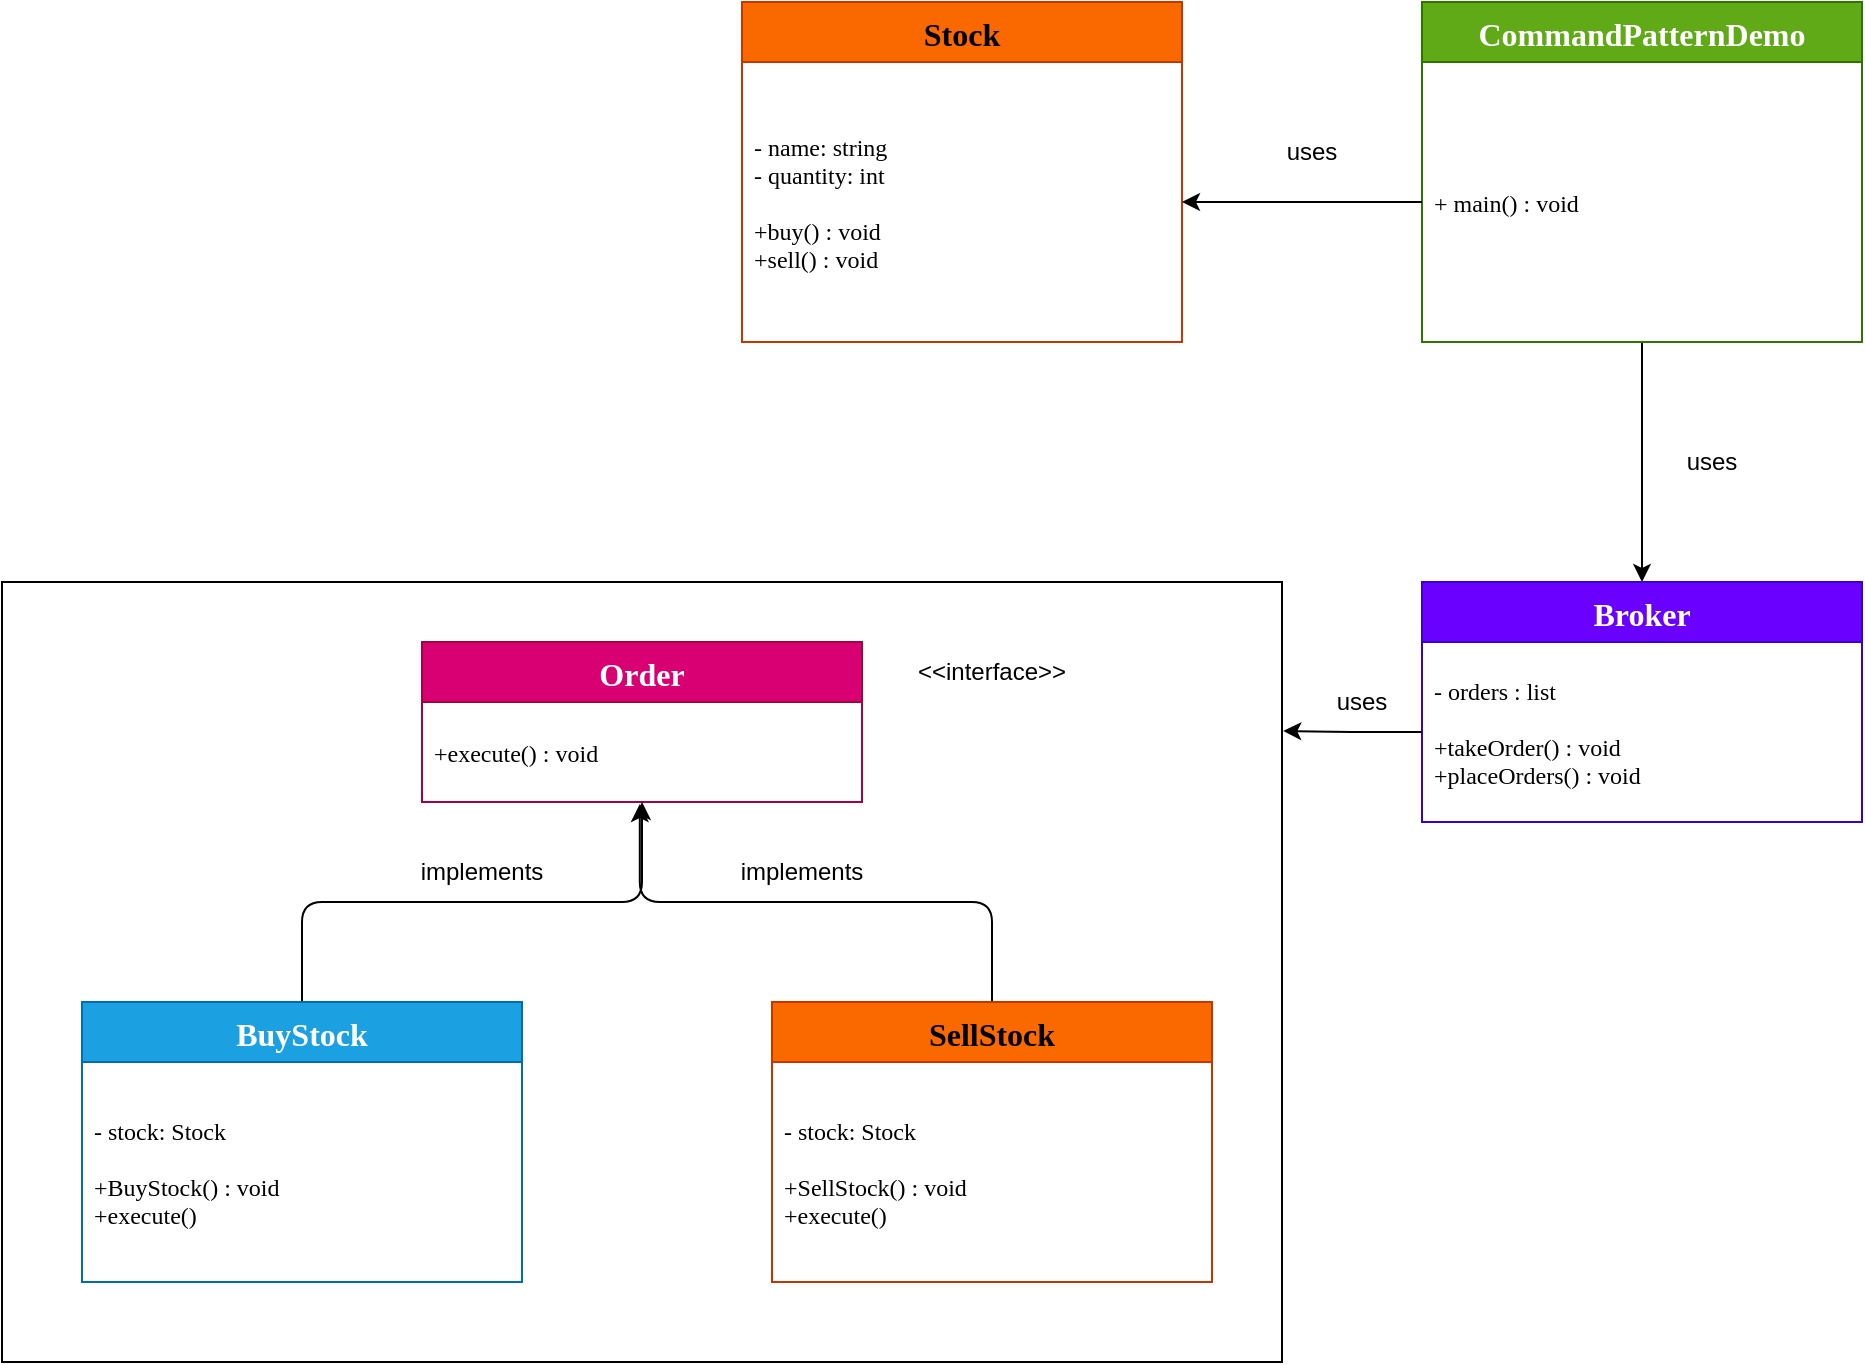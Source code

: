 <mxfile>
    <diagram id="p3Ws-dc7jSy-He0gV4Iw" name="Page-1">
        <mxGraphModel dx="1399" dy="988" grid="1" gridSize="10" guides="1" tooltips="1" connect="1" arrows="1" fold="1" page="1" pageScale="1" pageWidth="1600" pageHeight="900" math="0" shadow="0">
            <root>
                <mxCell id="0"/>
                <mxCell id="1" parent="0"/>
                <mxCell id="42" value="" style="rounded=0;whiteSpace=wrap;html=1;" vertex="1" parent="1">
                    <mxGeometry x="280" y="360" width="640" height="390" as="geometry"/>
                </mxCell>
                <mxCell id="27" style="edgeStyle=orthogonalEdgeStyle;html=1;entryX=0.5;entryY=0;entryDx=0;entryDy=0;" edge="1" parent="1" source="2" target="16">
                    <mxGeometry relative="1" as="geometry"/>
                </mxCell>
                <mxCell id="2" value="CommandPatternDemo" style="swimlane;fontStyle=1;childLayout=stackLayout;horizontal=1;startSize=30;horizontalStack=0;resizeParent=1;resizeParentMax=0;resizeLast=0;collapsible=1;marginBottom=0;fillColor=#60a917;fontColor=#ffffff;strokeColor=#2D7600;fontSize=16;fontFamily=Poppins;fontSource=https%3A%2F%2Ffonts.googleapis.com%2Fcss%3Ffamily%3DPoppins;" parent="1" vertex="1">
                    <mxGeometry x="990" y="70" width="220" height="170" as="geometry"/>
                </mxCell>
                <mxCell id="3" value="+ main() : void" style="text;strokeColor=none;fillColor=none;align=left;verticalAlign=middle;spacingLeft=4;spacingRight=4;overflow=hidden;points=[[0,0.5],[1,0.5]];portConstraint=eastwest;rotatable=0;fontSize=12;fontFamily=Poppins;fontSource=https%3A%2F%2Ffonts.googleapis.com%2Fcss%3Ffamily%3DPoppins;" parent="2" vertex="1">
                    <mxGeometry y="30" width="220" height="140" as="geometry"/>
                </mxCell>
                <mxCell id="12" value="Stock" style="swimlane;fontStyle=1;childLayout=stackLayout;horizontal=1;startSize=30;horizontalStack=0;resizeParent=1;resizeParentMax=0;resizeLast=0;collapsible=1;marginBottom=0;fillColor=#fa6800;fontColor=#000000;strokeColor=#C73500;fontSize=16;fontFamily=Poppins;fontSource=https%3A%2F%2Ffonts.googleapis.com%2Fcss%3Ffamily%3DPoppins;" parent="1" vertex="1">
                    <mxGeometry x="650" y="70" width="220" height="170" as="geometry"/>
                </mxCell>
                <mxCell id="13" value="- name: string&#10;- quantity: int&#10;&#10;+buy() : void&#10;+sell() : void" style="text;strokeColor=none;fillColor=none;align=left;verticalAlign=middle;spacingLeft=4;spacingRight=4;overflow=hidden;points=[[0,0.5],[1,0.5]];portConstraint=eastwest;rotatable=0;fontSize=12;fontFamily=Poppins;fontSource=https%3A%2F%2Ffonts.googleapis.com%2Fcss%3Ffamily%3DPoppins;" parent="12" vertex="1">
                    <mxGeometry y="30" width="220" height="140" as="geometry"/>
                </mxCell>
                <mxCell id="16" value="Broker" style="swimlane;fontStyle=1;childLayout=stackLayout;horizontal=1;startSize=30;horizontalStack=0;resizeParent=1;resizeParentMax=0;resizeLast=0;collapsible=1;marginBottom=0;fillColor=#6a00ff;fontColor=#ffffff;strokeColor=#3700CC;fontSize=16;fontFamily=Poppins;fontSource=https%3A%2F%2Ffonts.googleapis.com%2Fcss%3Ffamily%3DPoppins;" parent="1" vertex="1">
                    <mxGeometry x="990" y="360" width="220" height="120" as="geometry"/>
                </mxCell>
                <mxCell id="17" value="- orders : list&#10;&#10;+takeOrder() : void&#10;+placeOrders() : void" style="text;strokeColor=none;fillColor=none;align=left;verticalAlign=middle;spacingLeft=4;spacingRight=4;overflow=hidden;points=[[0,0.5],[1,0.5]];portConstraint=eastwest;rotatable=0;fontSize=12;fontFamily=Poppins;fontSource=https%3A%2F%2Ffonts.googleapis.com%2Fcss%3Ffamily%3DPoppins;" parent="16" vertex="1">
                    <mxGeometry y="30" width="220" height="90" as="geometry"/>
                </mxCell>
                <mxCell id="20" value="uses" style="text;html=1;strokeColor=none;fillColor=none;align=center;verticalAlign=middle;whiteSpace=wrap;rounded=0;" parent="1" vertex="1">
                    <mxGeometry x="905" y="130" width="60" height="30" as="geometry"/>
                </mxCell>
                <mxCell id="26" style="edgeStyle=orthogonalEdgeStyle;html=1;entryX=1;entryY=0.5;entryDx=0;entryDy=0;" edge="1" parent="1" source="3" target="13">
                    <mxGeometry relative="1" as="geometry"/>
                </mxCell>
                <mxCell id="28" value="uses" style="text;html=1;strokeColor=none;fillColor=none;align=center;verticalAlign=middle;whiteSpace=wrap;rounded=0;" vertex="1" parent="1">
                    <mxGeometry x="1105" y="285" width="60" height="30" as="geometry"/>
                </mxCell>
                <mxCell id="29" value="Order" style="swimlane;fontStyle=1;childLayout=stackLayout;horizontal=1;startSize=30;horizontalStack=0;resizeParent=1;resizeParentMax=0;resizeLast=0;collapsible=1;marginBottom=0;fillColor=#d80073;fontColor=#ffffff;strokeColor=#A50040;fontSize=16;fontFamily=Poppins;fontSource=https%3A%2F%2Ffonts.googleapis.com%2Fcss%3Ffamily%3DPoppins;" vertex="1" parent="1">
                    <mxGeometry x="490" y="390" width="220" height="80" as="geometry"/>
                </mxCell>
                <mxCell id="30" value="+execute() : void" style="text;strokeColor=none;fillColor=none;align=left;verticalAlign=middle;spacingLeft=4;spacingRight=4;overflow=hidden;points=[[0,0.5],[1,0.5]];portConstraint=eastwest;rotatable=0;fontSize=12;fontFamily=Poppins;fontSource=https%3A%2F%2Ffonts.googleapis.com%2Fcss%3Ffamily%3DPoppins;" vertex="1" parent="29">
                    <mxGeometry y="30" width="220" height="50" as="geometry"/>
                </mxCell>
                <mxCell id="38" style="edgeStyle=orthogonalEdgeStyle;html=1;" edge="1" parent="1" source="31">
                    <mxGeometry relative="1" as="geometry">
                        <mxPoint x="600" y="470" as="targetPoint"/>
                        <Array as="points">
                            <mxPoint x="430" y="520"/>
                            <mxPoint x="600" y="520"/>
                        </Array>
                    </mxGeometry>
                </mxCell>
                <mxCell id="31" value="BuyStock" style="swimlane;fontStyle=1;childLayout=stackLayout;horizontal=1;startSize=30;horizontalStack=0;resizeParent=1;resizeParentMax=0;resizeLast=0;collapsible=1;marginBottom=0;fillColor=#1ba1e2;fontColor=#ffffff;strokeColor=#006EAF;fontSize=16;fontFamily=Poppins;fontSource=https%3A%2F%2Ffonts.googleapis.com%2Fcss%3Ffamily%3DPoppins;" vertex="1" parent="1">
                    <mxGeometry x="320" y="570" width="220" height="140" as="geometry"/>
                </mxCell>
                <mxCell id="32" value="- stock: Stock&#10;&#10;+BuyStock() : void&#10;+execute()" style="text;strokeColor=none;fillColor=none;align=left;verticalAlign=middle;spacingLeft=4;spacingRight=4;overflow=hidden;points=[[0,0.5],[1,0.5]];portConstraint=eastwest;rotatable=0;fontSize=12;fontFamily=Poppins;fontSource=https%3A%2F%2Ffonts.googleapis.com%2Fcss%3Ffamily%3DPoppins;" vertex="1" parent="31">
                    <mxGeometry y="30" width="220" height="110" as="geometry"/>
                </mxCell>
                <mxCell id="37" style="edgeStyle=orthogonalEdgeStyle;html=1;entryX=0.495;entryY=1.02;entryDx=0;entryDy=0;entryPerimeter=0;" edge="1" parent="1" source="35" target="30">
                    <mxGeometry relative="1" as="geometry"/>
                </mxCell>
                <mxCell id="35" value="SellStock" style="swimlane;fontStyle=1;childLayout=stackLayout;horizontal=1;startSize=30;horizontalStack=0;resizeParent=1;resizeParentMax=0;resizeLast=0;collapsible=1;marginBottom=0;fillColor=#fa6800;fontColor=#000000;strokeColor=#C73500;fontSize=16;fontFamily=Poppins;fontSource=https%3A%2F%2Ffonts.googleapis.com%2Fcss%3Ffamily%3DPoppins;" vertex="1" parent="1">
                    <mxGeometry x="665" y="570" width="220" height="140" as="geometry"/>
                </mxCell>
                <mxCell id="36" value="- stock: Stock&#10;&#10;+SellStock() : void&#10;+execute()" style="text;strokeColor=none;fillColor=none;align=left;verticalAlign=middle;spacingLeft=4;spacingRight=4;overflow=hidden;points=[[0,0.5],[1,0.5]];portConstraint=eastwest;rotatable=0;fontSize=12;fontFamily=Poppins;fontSource=https%3A%2F%2Ffonts.googleapis.com%2Fcss%3Ffamily%3DPoppins;" vertex="1" parent="35">
                    <mxGeometry y="30" width="220" height="110" as="geometry"/>
                </mxCell>
                <mxCell id="39" value="implements" style="text;html=1;strokeColor=none;fillColor=none;align=center;verticalAlign=middle;whiteSpace=wrap;rounded=0;" vertex="1" parent="1">
                    <mxGeometry x="650" y="490" width="60" height="30" as="geometry"/>
                </mxCell>
                <mxCell id="40" value="implements" style="text;html=1;strokeColor=none;fillColor=none;align=center;verticalAlign=middle;whiteSpace=wrap;rounded=0;" vertex="1" parent="1">
                    <mxGeometry x="490" y="490" width="60" height="30" as="geometry"/>
                </mxCell>
                <mxCell id="41" value="&amp;lt;&amp;lt;interface&amp;gt;&amp;gt;" style="text;html=1;strokeColor=none;fillColor=none;align=center;verticalAlign=middle;whiteSpace=wrap;rounded=0;" vertex="1" parent="1">
                    <mxGeometry x="745" y="390" width="60" height="30" as="geometry"/>
                </mxCell>
                <mxCell id="45" style="edgeStyle=orthogonalEdgeStyle;html=1;entryX=1.001;entryY=0.191;entryDx=0;entryDy=0;entryPerimeter=0;" edge="1" parent="1" source="17" target="42">
                    <mxGeometry relative="1" as="geometry"/>
                </mxCell>
                <mxCell id="46" value="uses" style="text;html=1;strokeColor=none;fillColor=none;align=center;verticalAlign=middle;whiteSpace=wrap;rounded=0;" vertex="1" parent="1">
                    <mxGeometry x="930" y="405" width="60" height="30" as="geometry"/>
                </mxCell>
            </root>
        </mxGraphModel>
    </diagram>
</mxfile>